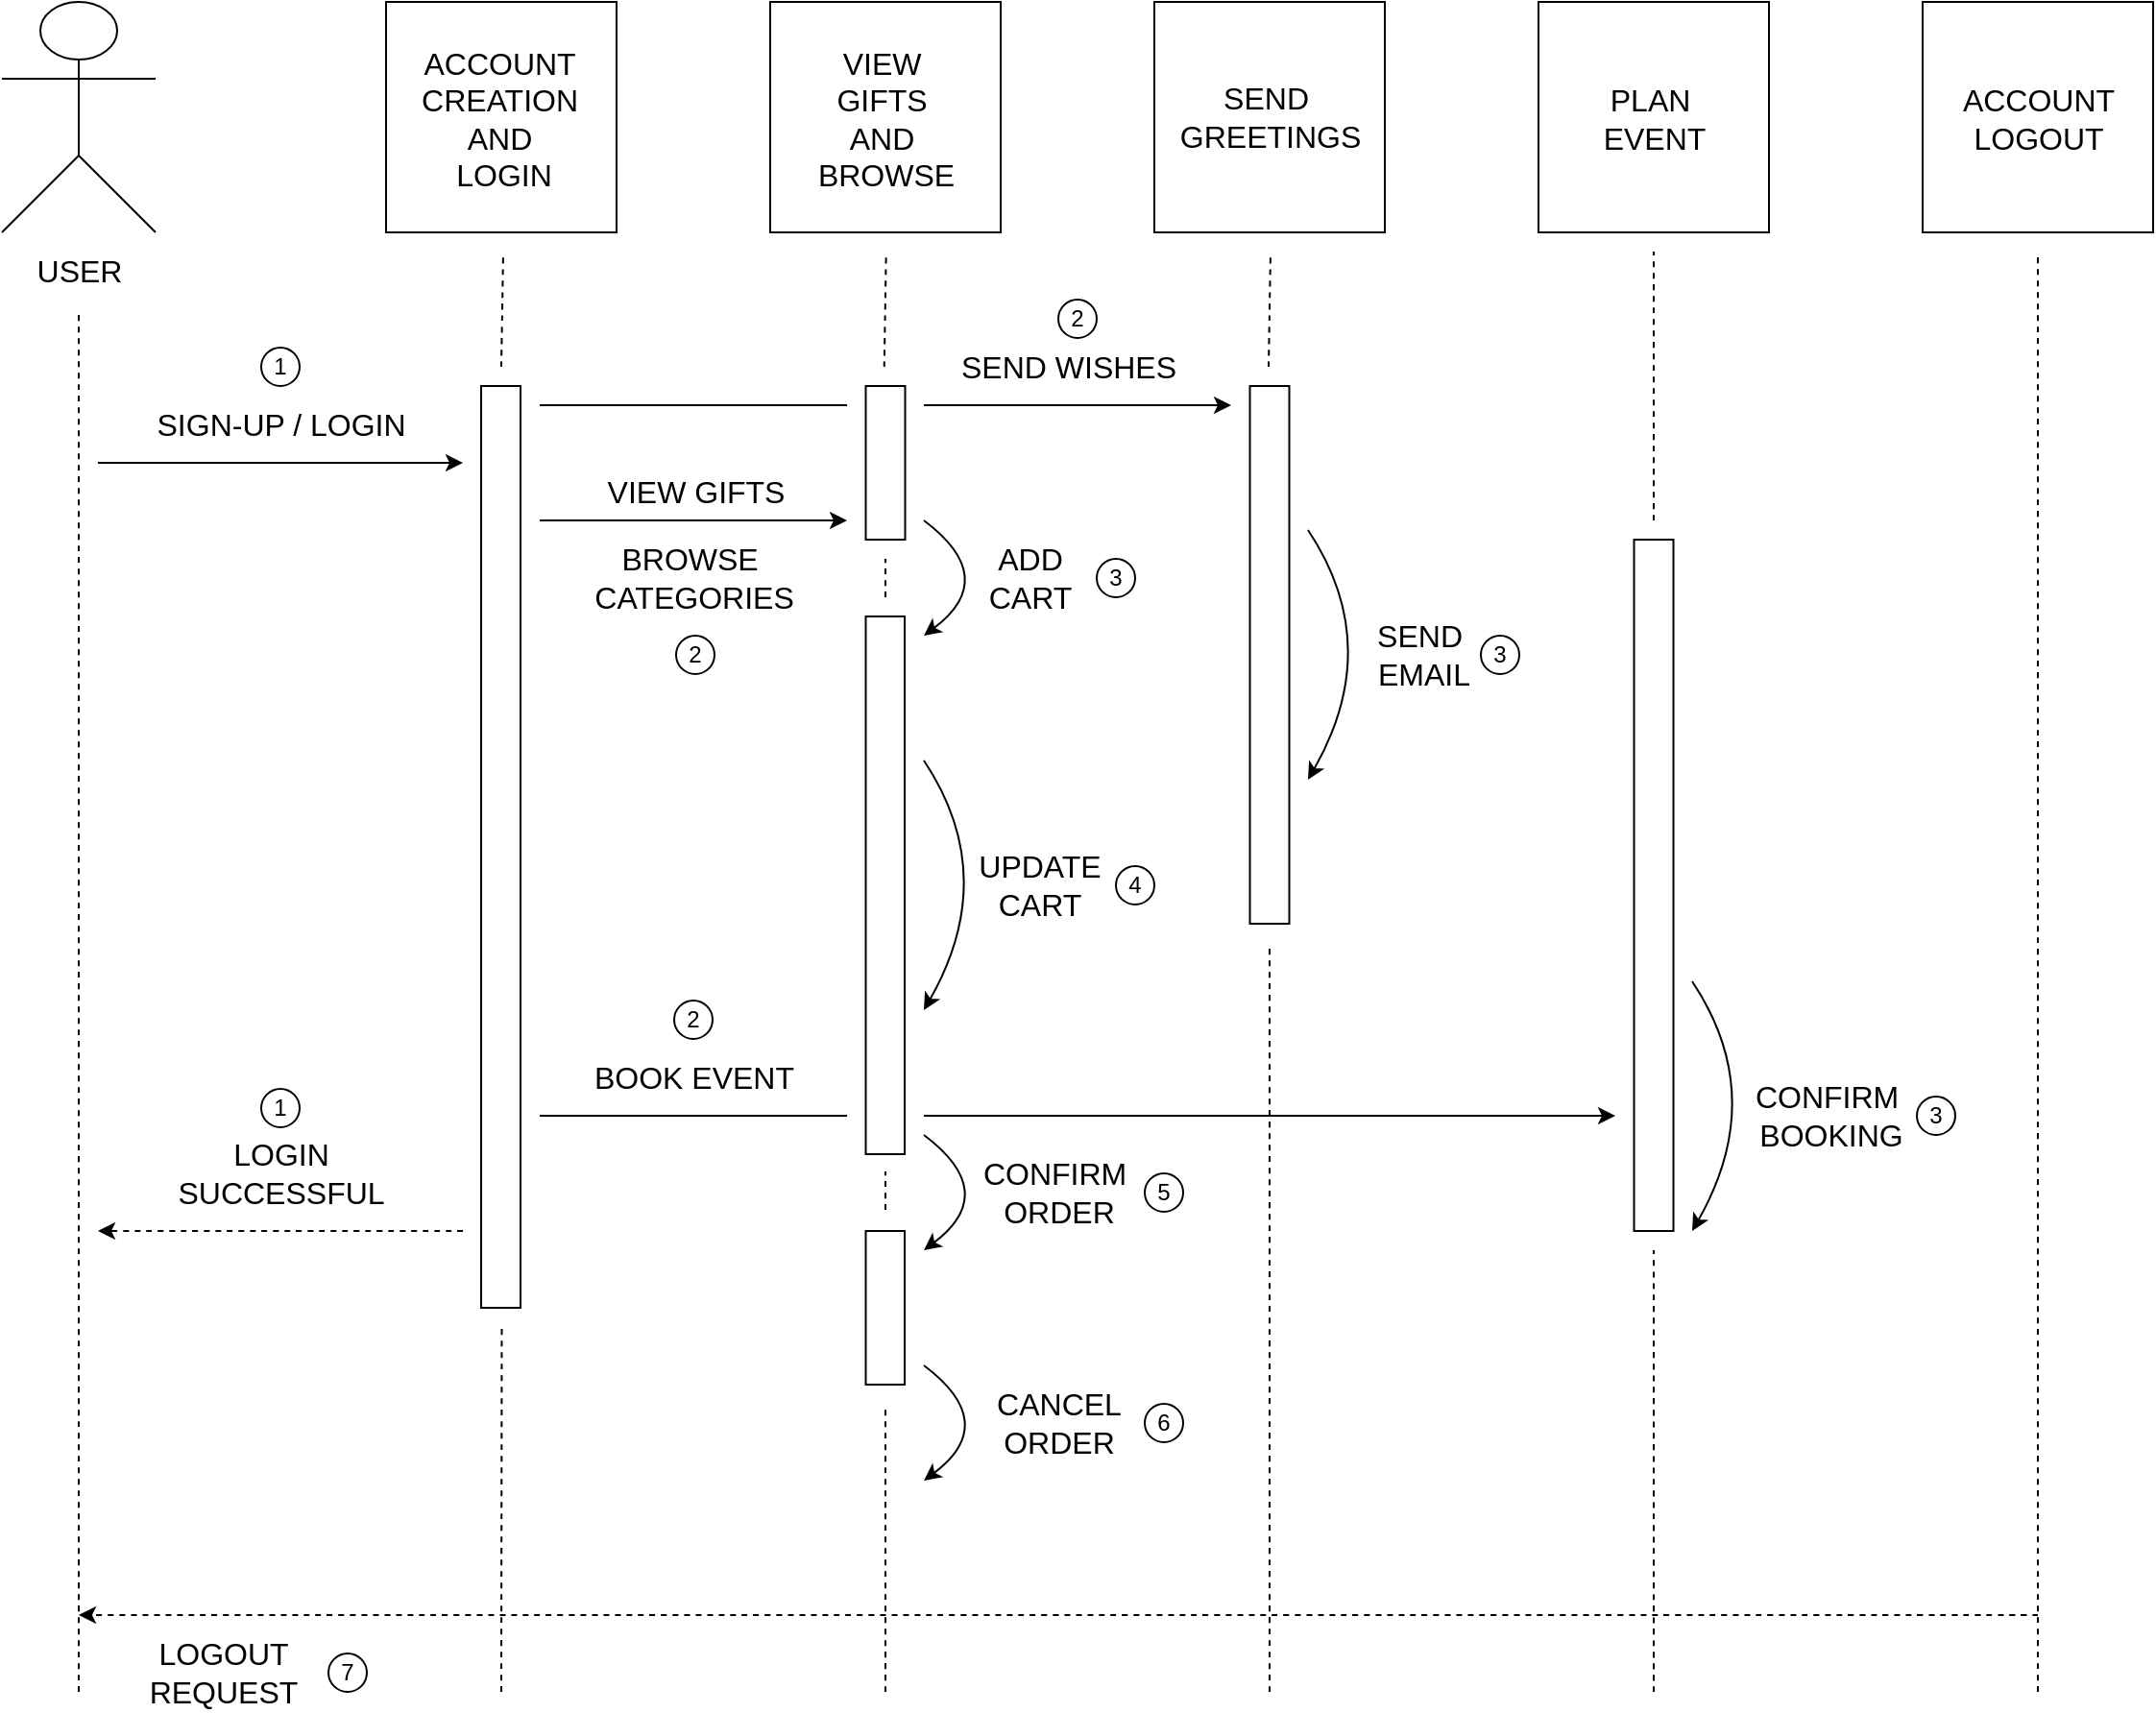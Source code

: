 <mxfile version="17.4.0" type="device"><diagram id="6U9gD-540Sr3XQZuw3-w" name="Page-1"><mxGraphModel dx="2489" dy="913" grid="1" gridSize="10" guides="1" tooltips="1" connect="1" arrows="1" fold="1" page="1" pageScale="1" pageWidth="827" pageHeight="1169" math="0" shadow="0"><root><mxCell id="0"/><mxCell id="1" parent="0"/><mxCell id="1o6uQJlhc4i6Jrc9pc8W-1" value="" style="rounded=0;whiteSpace=wrap;html=1;" parent="1" vertex="1"><mxGeometry x="120" y="80" width="120" height="120" as="geometry"/></mxCell><mxCell id="1o6uQJlhc4i6Jrc9pc8W-2" value="&lt;font style=&quot;font-size: 16px&quot;&gt;ACCOUNT&amp;nbsp;&lt;br&gt;CREATION&amp;nbsp;&lt;br&gt;AND&amp;nbsp;&lt;br&gt;LOGIN&lt;/font&gt;" style="text;html=1;align=center;verticalAlign=middle;resizable=0;points=[];autosize=1;strokeColor=none;fillColor=none;" parent="1" vertex="1"><mxGeometry x="131" y="106" width="100" height="70" as="geometry"/></mxCell><mxCell id="1o6uQJlhc4i6Jrc9pc8W-3" value="" style="shape=umlActor;verticalLabelPosition=bottom;verticalAlign=top;html=1;outlineConnect=0;fontSize=16;" parent="1" vertex="1"><mxGeometry x="-80" y="80" width="80" height="120" as="geometry"/></mxCell><mxCell id="1o6uQJlhc4i6Jrc9pc8W-6" value="USER" style="text;html=1;align=center;verticalAlign=middle;resizable=0;points=[];autosize=1;strokeColor=none;fillColor=none;fontSize=16;" parent="1" vertex="1"><mxGeometry x="-70" y="210" width="60" height="20" as="geometry"/></mxCell><mxCell id="1o6uQJlhc4i6Jrc9pc8W-8" value="" style="rounded=0;whiteSpace=wrap;html=1;fontSize=16;direction=south;" parent="1" vertex="1"><mxGeometry x="169.5" y="280" width="20.5" height="480" as="geometry"/></mxCell><mxCell id="1o6uQJlhc4i6Jrc9pc8W-9" value="" style="rounded=0;whiteSpace=wrap;html=1;" parent="1" vertex="1"><mxGeometry x="320" y="80" width="120" height="120" as="geometry"/></mxCell><mxCell id="1o6uQJlhc4i6Jrc9pc8W-10" value="" style="rounded=0;whiteSpace=wrap;html=1;" parent="1" vertex="1"><mxGeometry x="520" y="80" width="120" height="120" as="geometry"/></mxCell><mxCell id="1o6uQJlhc4i6Jrc9pc8W-11" value="" style="rounded=0;whiteSpace=wrap;html=1;" parent="1" vertex="1"><mxGeometry x="720" y="80" width="120" height="120" as="geometry"/></mxCell><mxCell id="1o6uQJlhc4i6Jrc9pc8W-12" value="" style="rounded=0;whiteSpace=wrap;html=1;" parent="1" vertex="1"><mxGeometry x="920" y="80" width="120" height="120" as="geometry"/></mxCell><mxCell id="1o6uQJlhc4i6Jrc9pc8W-13" value="VIEW&amp;nbsp;&lt;br&gt;GIFTS&amp;nbsp;&lt;br&gt;AND&amp;nbsp;&lt;br&gt;BROWSE" style="text;html=1;align=center;verticalAlign=middle;resizable=0;points=[];autosize=1;strokeColor=none;fillColor=none;fontSize=16;" parent="1" vertex="1"><mxGeometry x="335" y="101" width="90" height="80" as="geometry"/></mxCell><mxCell id="1o6uQJlhc4i6Jrc9pc8W-14" value="SEND&amp;nbsp;&lt;br&gt;GREETINGS" style="text;html=1;align=center;verticalAlign=middle;resizable=0;points=[];autosize=1;strokeColor=none;fillColor=none;fontSize=16;" parent="1" vertex="1"><mxGeometry x="525" y="120" width="110" height="40" as="geometry"/></mxCell><mxCell id="1o6uQJlhc4i6Jrc9pc8W-15" value="PLAN&amp;nbsp;&lt;br&gt;EVENT" style="text;html=1;align=center;verticalAlign=middle;resizable=0;points=[];autosize=1;strokeColor=none;fillColor=none;fontSize=16;" parent="1" vertex="1"><mxGeometry x="745" y="121" width="70" height="40" as="geometry"/></mxCell><mxCell id="1o6uQJlhc4i6Jrc9pc8W-16" value="ACCOUNT &lt;br&gt;LOGOUT" style="text;html=1;align=center;verticalAlign=middle;resizable=0;points=[];autosize=1;strokeColor=none;fillColor=none;fontSize=16;" parent="1" vertex="1"><mxGeometry x="935" y="121" width="90" height="40" as="geometry"/></mxCell><mxCell id="1o6uQJlhc4i6Jrc9pc8W-17" value="" style="rounded=0;whiteSpace=wrap;html=1;fontSize=16;direction=south;" parent="1" vertex="1"><mxGeometry x="369.75" y="280" width="20.5" height="80" as="geometry"/></mxCell><mxCell id="1o6uQJlhc4i6Jrc9pc8W-18" value="" style="rounded=0;whiteSpace=wrap;html=1;fontSize=16;direction=south;" parent="1" vertex="1"><mxGeometry x="569.75" y="280" width="20.5" height="280" as="geometry"/></mxCell><mxCell id="1o6uQJlhc4i6Jrc9pc8W-19" value="" style="rounded=0;whiteSpace=wrap;html=1;fontSize=16;direction=south;" parent="1" vertex="1"><mxGeometry x="769.75" y="360" width="20.5" height="360" as="geometry"/></mxCell><mxCell id="1o6uQJlhc4i6Jrc9pc8W-21" value="" style="rounded=0;whiteSpace=wrap;html=1;fontSize=16;direction=south;" parent="1" vertex="1"><mxGeometry x="369.75" y="400" width="20.25" height="280" as="geometry"/></mxCell><mxCell id="1o6uQJlhc4i6Jrc9pc8W-22" value="" style="rounded=0;whiteSpace=wrap;html=1;fontSize=16;direction=south;" parent="1" vertex="1"><mxGeometry x="369.75" y="720" width="20.25" height="80" as="geometry"/></mxCell><mxCell id="1o6uQJlhc4i6Jrc9pc8W-26" value="" style="endArrow=classic;html=1;fontSize=16;curved=1;" parent="1" edge="1"><mxGeometry width="50" height="50" relative="1" as="geometry"><mxPoint x="400" y="350" as="sourcePoint"/><mxPoint x="400" y="410" as="targetPoint"/><Array as="points"><mxPoint x="440" y="380"/></Array></mxGeometry></mxCell><mxCell id="1o6uQJlhc4i6Jrc9pc8W-27" value="ADD&lt;br&gt;CART" style="text;html=1;align=center;verticalAlign=middle;resizable=0;points=[];autosize=1;strokeColor=none;fillColor=none;fontSize=16;" parent="1" vertex="1"><mxGeometry x="425" y="360" width="60" height="40" as="geometry"/></mxCell><mxCell id="1o6uQJlhc4i6Jrc9pc8W-28" value="" style="endArrow=classic;html=1;fontSize=16;curved=1;" parent="1" edge="1"><mxGeometry width="50" height="50" relative="1" as="geometry"><mxPoint x="400" y="475" as="sourcePoint"/><mxPoint x="400" y="605" as="targetPoint"/><Array as="points"><mxPoint x="440" y="535"/></Array></mxGeometry></mxCell><mxCell id="1o6uQJlhc4i6Jrc9pc8W-29" value="" style="endArrow=classic;html=1;fontSize=16;curved=1;" parent="1" edge="1"><mxGeometry width="50" height="50" relative="1" as="geometry"><mxPoint x="400.0" y="670" as="sourcePoint"/><mxPoint x="400.0" y="730" as="targetPoint"/><Array as="points"><mxPoint x="440" y="700"/></Array></mxGeometry></mxCell><mxCell id="1o6uQJlhc4i6Jrc9pc8W-30" value="UPDATE&lt;br&gt;CART" style="text;html=1;align=center;verticalAlign=middle;resizable=0;points=[];autosize=1;strokeColor=none;fillColor=none;fontSize=16;" parent="1" vertex="1"><mxGeometry x="420" y="520" width="80" height="40" as="geometry"/></mxCell><mxCell id="1o6uQJlhc4i6Jrc9pc8W-31" value="CONFIRM&amp;nbsp;&lt;br&gt;ORDER" style="text;html=1;align=center;verticalAlign=middle;resizable=0;points=[];autosize=1;strokeColor=none;fillColor=none;fontSize=16;" parent="1" vertex="1"><mxGeometry x="425" y="680" width="90" height="40" as="geometry"/></mxCell><mxCell id="1o6uQJlhc4i6Jrc9pc8W-32" value="" style="endArrow=classic;html=1;fontSize=16;curved=1;" parent="1" edge="1"><mxGeometry width="50" height="50" relative="1" as="geometry"><mxPoint x="400.0" y="790" as="sourcePoint"/><mxPoint x="400.0" y="850" as="targetPoint"/><Array as="points"><mxPoint x="440" y="820"/></Array></mxGeometry></mxCell><mxCell id="1o6uQJlhc4i6Jrc9pc8W-33" value="CANCEL&lt;br&gt;ORDER" style="text;html=1;align=center;verticalAlign=middle;resizable=0;points=[];autosize=1;strokeColor=none;fillColor=none;fontSize=16;" parent="1" vertex="1"><mxGeometry x="430" y="800" width="80" height="40" as="geometry"/></mxCell><mxCell id="1o6uQJlhc4i6Jrc9pc8W-35" value="" style="endArrow=none;html=1;fontSize=16;curved=1;dashed=1;" parent="1" edge="1"><mxGeometry width="50" height="50" relative="1" as="geometry"><mxPoint x="-40" y="960" as="sourcePoint"/><mxPoint x="-40" y="240" as="targetPoint"/></mxGeometry></mxCell><mxCell id="1o6uQJlhc4i6Jrc9pc8W-36" value="" style="endArrow=none;html=1;dashed=1;fontSize=16;curved=1;" parent="1" edge="1"><mxGeometry width="50" height="50" relative="1" as="geometry"><mxPoint x="180" y="270" as="sourcePoint"/><mxPoint x="181" y="210" as="targetPoint"/></mxGeometry></mxCell><mxCell id="1o6uQJlhc4i6Jrc9pc8W-37" value="" style="endArrow=none;html=1;dashed=1;fontSize=16;curved=1;" parent="1" edge="1"><mxGeometry width="50" height="50" relative="1" as="geometry"><mxPoint x="180" y="960" as="sourcePoint"/><mxPoint x="180.25" y="770" as="targetPoint"/></mxGeometry></mxCell><mxCell id="1o6uQJlhc4i6Jrc9pc8W-39" value="" style="endArrow=none;html=1;dashed=1;fontSize=16;curved=1;" parent="1" edge="1"><mxGeometry width="50" height="50" relative="1" as="geometry"><mxPoint x="379.37" y="270" as="sourcePoint"/><mxPoint x="380.37" y="210" as="targetPoint"/></mxGeometry></mxCell><mxCell id="1o6uQJlhc4i6Jrc9pc8W-40" value="" style="endArrow=none;html=1;fontSize=16;curved=1;dashed=1;" parent="1" edge="1"><mxGeometry width="50" height="50" relative="1" as="geometry"><mxPoint x="380" y="390" as="sourcePoint"/><mxPoint x="380" y="370" as="targetPoint"/></mxGeometry></mxCell><mxCell id="1o6uQJlhc4i6Jrc9pc8W-41" value="" style="endArrow=none;html=1;fontSize=16;curved=1;dashed=1;" parent="1" edge="1"><mxGeometry width="50" height="50" relative="1" as="geometry"><mxPoint x="380" y="709" as="sourcePoint"/><mxPoint x="380" y="689" as="targetPoint"/></mxGeometry></mxCell><mxCell id="1o6uQJlhc4i6Jrc9pc8W-42" value="" style="endArrow=none;html=1;dashed=1;fontSize=16;curved=1;" parent="1" edge="1"><mxGeometry width="50" height="50" relative="1" as="geometry"><mxPoint x="380" y="960" as="sourcePoint"/><mxPoint x="380" y="810" as="targetPoint"/></mxGeometry></mxCell><mxCell id="1o6uQJlhc4i6Jrc9pc8W-43" value="" style="endArrow=classic;html=1;fontSize=16;curved=1;" parent="1" edge="1"><mxGeometry width="50" height="50" relative="1" as="geometry"><mxPoint x="600" y="355" as="sourcePoint"/><mxPoint x="600" y="485" as="targetPoint"/><Array as="points"><mxPoint x="640" y="415"/></Array></mxGeometry></mxCell><mxCell id="1o6uQJlhc4i6Jrc9pc8W-44" value="SEND&amp;nbsp;&lt;br&gt;EMAIL" style="text;html=1;align=center;verticalAlign=middle;resizable=0;points=[];autosize=1;strokeColor=none;fillColor=none;fontSize=16;" parent="1" vertex="1"><mxGeometry x="630" y="400" width="60" height="40" as="geometry"/></mxCell><mxCell id="1o6uQJlhc4i6Jrc9pc8W-45" value="" style="endArrow=none;html=1;dashed=1;fontSize=16;curved=1;" parent="1" edge="1"><mxGeometry width="50" height="50" relative="1" as="geometry"><mxPoint x="579.5" y="270" as="sourcePoint"/><mxPoint x="580.5" y="210" as="targetPoint"/></mxGeometry></mxCell><mxCell id="1o6uQJlhc4i6Jrc9pc8W-46" value="" style="endArrow=none;html=1;dashed=1;fontSize=16;curved=1;" parent="1" edge="1"><mxGeometry width="50" height="50" relative="1" as="geometry"><mxPoint x="580" y="960" as="sourcePoint"/><mxPoint x="580" y="570" as="targetPoint"/></mxGeometry></mxCell><mxCell id="1o6uQJlhc4i6Jrc9pc8W-47" value="" style="endArrow=classic;html=1;fontSize=16;curved=1;" parent="1" edge="1"><mxGeometry width="50" height="50" relative="1" as="geometry"><mxPoint x="800" y="590" as="sourcePoint"/><mxPoint x="800" y="720" as="targetPoint"/><Array as="points"><mxPoint x="840" y="650"/></Array></mxGeometry></mxCell><mxCell id="1o6uQJlhc4i6Jrc9pc8W-48" value="CONFIRM&amp;nbsp;&lt;br&gt;BOOKING" style="text;html=1;align=center;verticalAlign=middle;resizable=0;points=[];autosize=1;strokeColor=none;fillColor=none;fontSize=16;" parent="1" vertex="1"><mxGeometry x="827" y="640" width="90" height="40" as="geometry"/></mxCell><mxCell id="1o6uQJlhc4i6Jrc9pc8W-49" value="" style="endArrow=none;html=1;dashed=1;fontSize=16;curved=1;" parent="1" edge="1"><mxGeometry width="50" height="50" relative="1" as="geometry"><mxPoint x="780" y="350" as="sourcePoint"/><mxPoint x="780" y="210" as="targetPoint"/></mxGeometry></mxCell><mxCell id="1o6uQJlhc4i6Jrc9pc8W-50" value="" style="endArrow=none;html=1;dashed=1;fontSize=16;curved=1;" parent="1" edge="1"><mxGeometry width="50" height="50" relative="1" as="geometry"><mxPoint x="780" y="960" as="sourcePoint"/><mxPoint x="780" y="730" as="targetPoint"/></mxGeometry></mxCell><mxCell id="1o6uQJlhc4i6Jrc9pc8W-51" value="" style="endArrow=none;html=1;dashed=1;fontSize=16;curved=1;" parent="1" edge="1"><mxGeometry width="50" height="50" relative="1" as="geometry"><mxPoint x="980" y="960" as="sourcePoint"/><mxPoint x="980" y="210" as="targetPoint"/></mxGeometry></mxCell><mxCell id="1o6uQJlhc4i6Jrc9pc8W-52" value="" style="endArrow=classic;html=1;fontSize=16;curved=1;dashed=1;" parent="1" edge="1"><mxGeometry width="50" height="50" relative="1" as="geometry"><mxPoint x="980" y="920" as="sourcePoint"/><mxPoint x="-40" y="920" as="targetPoint"/></mxGeometry></mxCell><mxCell id="1o6uQJlhc4i6Jrc9pc8W-53" value="LOGOUT&lt;br&gt;REQUEST" style="text;html=1;align=center;verticalAlign=middle;resizable=0;points=[];autosize=1;strokeColor=none;fillColor=none;fontSize=16;" parent="1" vertex="1"><mxGeometry x="-10" y="930" width="90" height="40" as="geometry"/></mxCell><mxCell id="1o6uQJlhc4i6Jrc9pc8W-54" value="" style="endArrow=classic;html=1;fontSize=16;curved=1;" parent="1" edge="1"><mxGeometry width="50" height="50" relative="1" as="geometry"><mxPoint x="-30" y="320" as="sourcePoint"/><mxPoint x="160" y="320" as="targetPoint"/></mxGeometry></mxCell><mxCell id="1o6uQJlhc4i6Jrc9pc8W-55" value="SIGN-UP / LOGIN" style="text;html=1;align=center;verticalAlign=middle;resizable=0;points=[];autosize=1;strokeColor=none;fillColor=none;fontSize=16;" parent="1" vertex="1"><mxGeometry x="-10" y="290" width="150" height="20" as="geometry"/></mxCell><mxCell id="1o6uQJlhc4i6Jrc9pc8W-57" value="" style="endArrow=classic;html=1;fontSize=16;curved=1;dashed=1;" parent="1" edge="1"><mxGeometry width="50" height="50" relative="1" as="geometry"><mxPoint x="160" y="720" as="sourcePoint"/><mxPoint x="-30" y="720" as="targetPoint"/></mxGeometry></mxCell><mxCell id="1o6uQJlhc4i6Jrc9pc8W-58" value="LOGIN&lt;br&gt;SUCCESSFUL" style="text;html=1;align=center;verticalAlign=middle;resizable=0;points=[];autosize=1;strokeColor=none;fillColor=none;fontSize=16;" parent="1" vertex="1"><mxGeometry x="5" y="670" width="120" height="40" as="geometry"/></mxCell><mxCell id="1o6uQJlhc4i6Jrc9pc8W-60" value="" style="endArrow=none;html=1;fontSize=16;curved=1;" parent="1" edge="1"><mxGeometry width="50" height="50" relative="1" as="geometry"><mxPoint x="200" y="290" as="sourcePoint"/><mxPoint x="360" y="290" as="targetPoint"/></mxGeometry></mxCell><mxCell id="1o6uQJlhc4i6Jrc9pc8W-61" value="" style="endArrow=classic;html=1;fontSize=16;curved=1;" parent="1" edge="1"><mxGeometry width="50" height="50" relative="1" as="geometry"><mxPoint x="400" y="290" as="sourcePoint"/><mxPoint x="560" y="290" as="targetPoint"/></mxGeometry></mxCell><mxCell id="1o6uQJlhc4i6Jrc9pc8W-62" value="SEND WISHES" style="text;html=1;align=center;verticalAlign=middle;resizable=0;points=[];autosize=1;strokeColor=none;fillColor=none;fontSize=16;" parent="1" vertex="1"><mxGeometry x="410" y="260" width="130" height="20" as="geometry"/></mxCell><mxCell id="1o6uQJlhc4i6Jrc9pc8W-63" value="" style="endArrow=classic;html=1;fontSize=16;curved=1;" parent="1" edge="1"><mxGeometry width="50" height="50" relative="1" as="geometry"><mxPoint x="200" y="350" as="sourcePoint"/><mxPoint x="360" y="350" as="targetPoint"/></mxGeometry></mxCell><mxCell id="1o6uQJlhc4i6Jrc9pc8W-64" value="VIEW GIFTS" style="text;html=1;align=center;verticalAlign=middle;resizable=0;points=[];autosize=1;strokeColor=none;fillColor=none;fontSize=16;" parent="1" vertex="1"><mxGeometry x="226" y="325" width="110" height="20" as="geometry"/></mxCell><mxCell id="1o6uQJlhc4i6Jrc9pc8W-65" value="BROWSE&amp;nbsp;&lt;br&gt;CATEGORIES" style="text;html=1;align=center;verticalAlign=middle;resizable=0;points=[];autosize=1;strokeColor=none;fillColor=none;fontSize=16;" parent="1" vertex="1"><mxGeometry x="220" y="360" width="120" height="40" as="geometry"/></mxCell><mxCell id="1o6uQJlhc4i6Jrc9pc8W-66" value="" style="endArrow=none;html=1;fontSize=16;curved=1;" parent="1" edge="1"><mxGeometry width="50" height="50" relative="1" as="geometry"><mxPoint x="200" y="660" as="sourcePoint"/><mxPoint x="360" y="660" as="targetPoint"/></mxGeometry></mxCell><mxCell id="1o6uQJlhc4i6Jrc9pc8W-67" value="" style="endArrow=classic;html=1;fontSize=16;curved=1;" parent="1" edge="1"><mxGeometry width="50" height="50" relative="1" as="geometry"><mxPoint x="400" y="660" as="sourcePoint"/><mxPoint x="760" y="660" as="targetPoint"/></mxGeometry></mxCell><mxCell id="1o6uQJlhc4i6Jrc9pc8W-68" value="BOOK EVENT" style="text;html=1;align=center;verticalAlign=middle;resizable=0;points=[];autosize=1;strokeColor=none;fillColor=none;fontSize=16;" parent="1" vertex="1"><mxGeometry x="220" y="630" width="120" height="20" as="geometry"/></mxCell><mxCell id="akaSHZNqBwXYPgk30XV5-2" value="1" style="ellipse;whiteSpace=wrap;html=1;aspect=fixed;" vertex="1" parent="1"><mxGeometry x="55" y="260" width="20" height="20" as="geometry"/></mxCell><mxCell id="akaSHZNqBwXYPgk30XV5-3" value="2" style="ellipse;whiteSpace=wrap;html=1;aspect=fixed;" vertex="1" parent="1"><mxGeometry x="271" y="410" width="20" height="20" as="geometry"/></mxCell><mxCell id="akaSHZNqBwXYPgk30XV5-4" value="3" style="ellipse;whiteSpace=wrap;html=1;aspect=fixed;" vertex="1" parent="1"><mxGeometry x="490" y="370" width="20" height="20" as="geometry"/></mxCell><mxCell id="akaSHZNqBwXYPgk30XV5-5" value="4" style="ellipse;whiteSpace=wrap;html=1;aspect=fixed;" vertex="1" parent="1"><mxGeometry x="500" y="530" width="20" height="20" as="geometry"/></mxCell><mxCell id="akaSHZNqBwXYPgk30XV5-6" value="5" style="ellipse;whiteSpace=wrap;html=1;aspect=fixed;" vertex="1" parent="1"><mxGeometry x="515" y="690" width="20" height="20" as="geometry"/></mxCell><mxCell id="akaSHZNqBwXYPgk30XV5-7" value="2" style="ellipse;whiteSpace=wrap;html=1;aspect=fixed;" vertex="1" parent="1"><mxGeometry x="470" y="235" width="20" height="20" as="geometry"/></mxCell><mxCell id="akaSHZNqBwXYPgk30XV5-8" value="3" style="ellipse;whiteSpace=wrap;html=1;aspect=fixed;" vertex="1" parent="1"><mxGeometry x="690" y="410" width="20" height="20" as="geometry"/></mxCell><mxCell id="akaSHZNqBwXYPgk30XV5-9" value="3" style="ellipse;whiteSpace=wrap;html=1;aspect=fixed;" vertex="1" parent="1"><mxGeometry x="917" y="650" width="20" height="20" as="geometry"/></mxCell><mxCell id="akaSHZNqBwXYPgk30XV5-10" value="2" style="ellipse;whiteSpace=wrap;html=1;aspect=fixed;" vertex="1" parent="1"><mxGeometry x="270" y="600" width="20" height="20" as="geometry"/></mxCell><mxCell id="akaSHZNqBwXYPgk30XV5-11" value="6" style="ellipse;whiteSpace=wrap;html=1;aspect=fixed;" vertex="1" parent="1"><mxGeometry x="515" y="810" width="20" height="20" as="geometry"/></mxCell><mxCell id="akaSHZNqBwXYPgk30XV5-12" value="1" style="ellipse;whiteSpace=wrap;html=1;aspect=fixed;" vertex="1" parent="1"><mxGeometry x="55" y="646" width="20" height="20" as="geometry"/></mxCell><mxCell id="akaSHZNqBwXYPgk30XV5-13" value="7" style="ellipse;whiteSpace=wrap;html=1;aspect=fixed;" vertex="1" parent="1"><mxGeometry x="90" y="940" width="20" height="20" as="geometry"/></mxCell></root></mxGraphModel></diagram></mxfile>